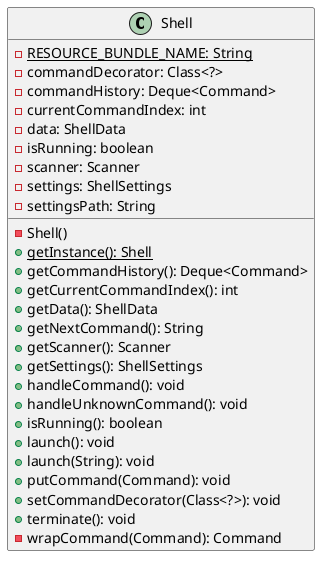 @startuml

    class Shell {
        {static} -RESOURCE_BUNDLE_NAME: String
        -commandDecorator: Class<?>
        -commandHistory: Deque<Command>
        -currentCommandIndex: int
        -data: ShellData
        -isRunning: boolean
        -scanner: Scanner
        -settings: ShellSettings
        -settingsPath: String
        -Shell()
        {static} +getInstance(): Shell
        +getCommandHistory(): Deque<Command>
        +getCurrentCommandIndex(): int
        +getData(): ShellData
        +getNextCommand(): String
        +getScanner(): Scanner
        +getSettings(): ShellSettings
        +handleCommand(): void
        +handleUnknownCommand(): void
        +isRunning(): boolean
        +launch(): void
        +launch(String): void
        +putCommand(Command): void
        +setCommandDecorator(Class<?>): void
        +terminate(): void
        -wrapCommand(Command): Command
    }

@enduml
